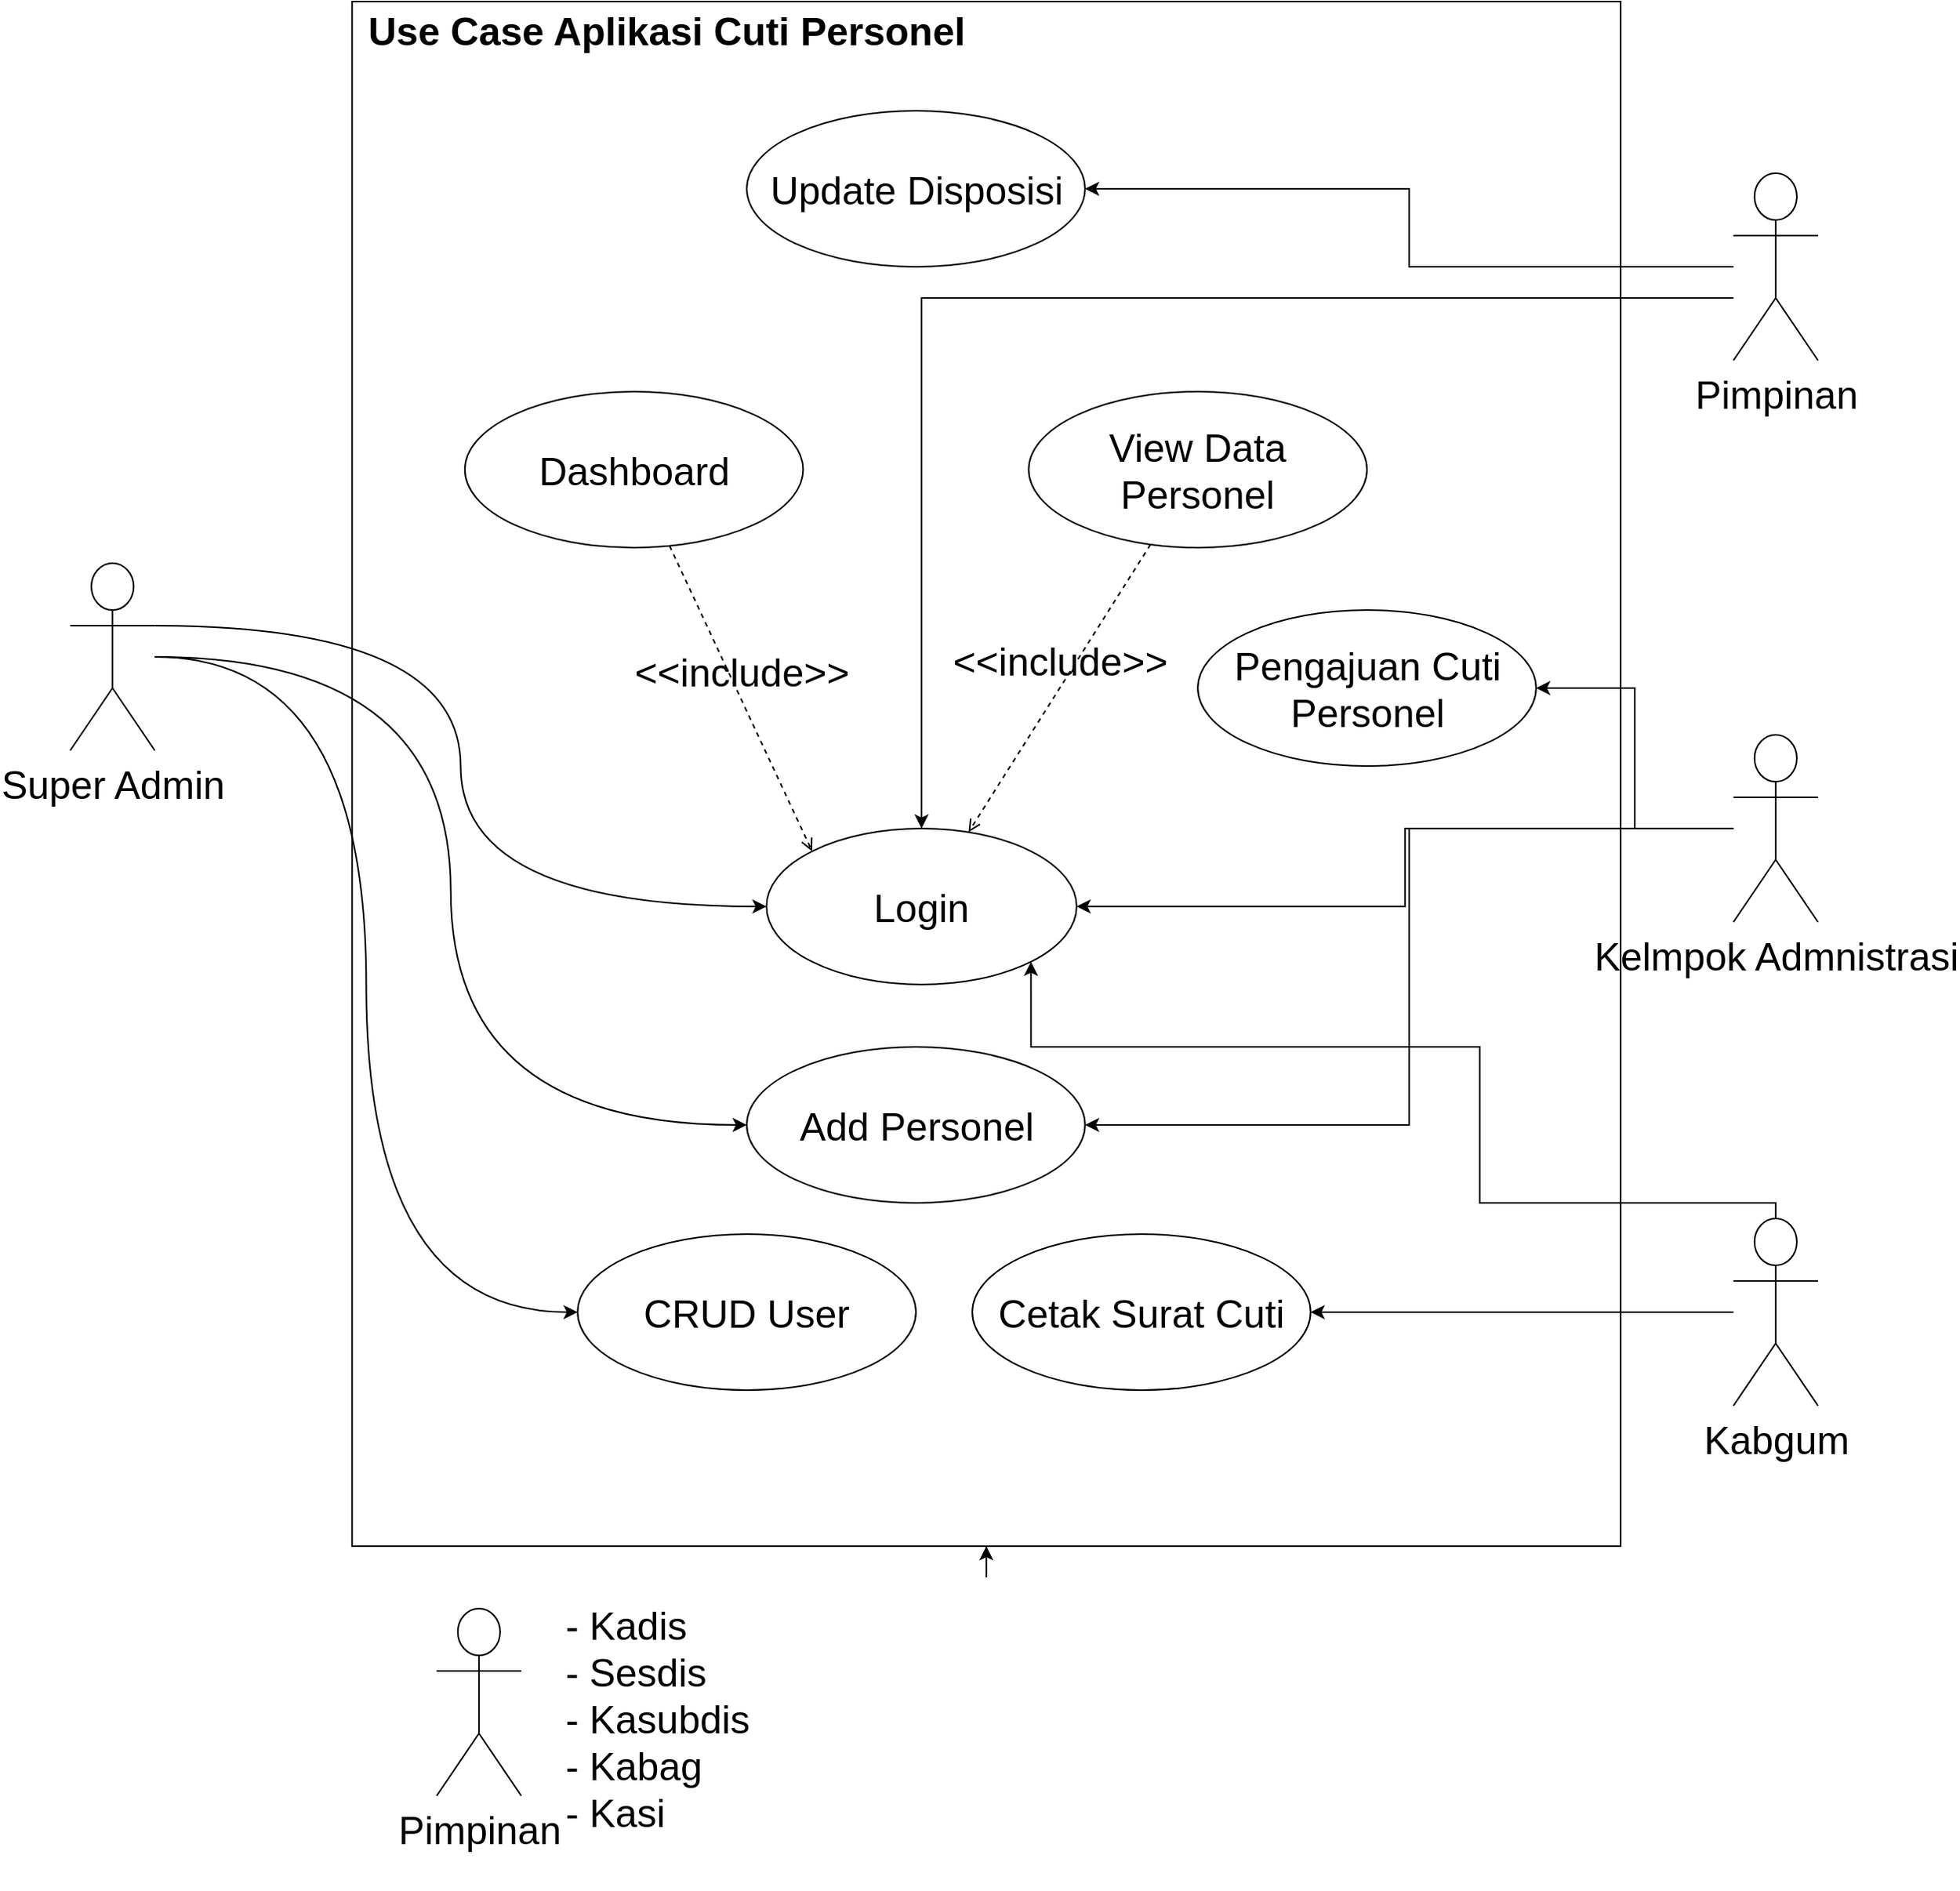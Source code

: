 <mxfile version="22.1.0" type="github">
  <diagram name="Page-1" id="929967ad-93f9-6ef4-fab6-5d389245f69c">
    <mxGraphModel dx="3881.5" dy="1146" grid="1" gridSize="10" guides="1" tooltips="1" connect="1" arrows="1" fold="1" page="1" pageScale="1.5" pageWidth="1169" pageHeight="826" background="none" math="0" shadow="0">
      <root>
        <mxCell id="0" style=";html=1;" />
        <mxCell id="1" style=";html=1;" parent="0" />
        <mxCell id="nd71YdwoUoXOn6HphTsW-45" value="" style="group;fontSize=25;" vertex="1" connectable="0" parent="1">
          <mxGeometry x="-1380" y="14" width="1120" height="1210" as="geometry" />
        </mxCell>
        <mxCell id="1672d66443f91eb5-1" value="&lt;p style=&quot;margin: 4px 0px 0px 10px; text-align: left; font-size: 25px;&quot;&gt;&lt;b style=&quot;font-size: 25px;&quot;&gt;Use Case Aplikasi Cuti Personel&lt;/b&gt;&lt;/p&gt;" style="html=1;strokeWidth=1;shape=mxgraph.sysml.package;html=1;overflow=fill;whiteSpace=wrap;fillColor=none;gradientColor=none;fontSize=25;align=center;labelX=0;" parent="nd71YdwoUoXOn6HphTsW-45" vertex="1">
          <mxGeometry x="180.645" width="812.903" height="990" as="geometry" />
        </mxCell>
        <mxCell id="nd71YdwoUoXOn6HphTsW-1" value="Super Admin" style="shape=umlActor;verticalLabelPosition=bottom;verticalAlign=top;html=1;outlineConnect=0;fontSize=25;" vertex="1" parent="nd71YdwoUoXOn6HphTsW-45">
          <mxGeometry y="360" width="54.194" height="120.0" as="geometry" />
        </mxCell>
        <mxCell id="nd71YdwoUoXOn6HphTsW-2" value="Pimpinan" style="shape=umlActor;verticalLabelPosition=bottom;verticalAlign=top;html=1;outlineConnect=0;fontSize=25;" vertex="1" parent="nd71YdwoUoXOn6HphTsW-45">
          <mxGeometry x="1065.806" y="110.0" width="54.194" height="120.0" as="geometry" />
        </mxCell>
        <mxCell id="nd71YdwoUoXOn6HphTsW-47" style="edgeStyle=orthogonalEdgeStyle;rounded=0;orthogonalLoop=1;jettySize=auto;html=1;entryX=1;entryY=0.5;entryDx=0;entryDy=0;" edge="1" parent="nd71YdwoUoXOn6HphTsW-45" source="nd71YdwoUoXOn6HphTsW-3" target="nd71YdwoUoXOn6HphTsW-14">
          <mxGeometry relative="1" as="geometry" />
        </mxCell>
        <mxCell id="nd71YdwoUoXOn6HphTsW-3" value="Kelmpok Admnistrasi" style="shape=umlActor;verticalLabelPosition=bottom;verticalAlign=top;html=1;outlineConnect=0;fontSize=25;" vertex="1" parent="nd71YdwoUoXOn6HphTsW-45">
          <mxGeometry x="1065.806" y="470.0" width="54.194" height="120.0" as="geometry" />
        </mxCell>
        <mxCell id="nd71YdwoUoXOn6HphTsW-4" value="Kabgum" style="shape=umlActor;verticalLabelPosition=bottom;verticalAlign=top;html=1;outlineConnect=0;fontSize=25;" vertex="1" parent="nd71YdwoUoXOn6HphTsW-45">
          <mxGeometry x="1065.806" y="780.0" width="54.194" height="120.0" as="geometry" />
        </mxCell>
        <mxCell id="nd71YdwoUoXOn6HphTsW-7" value="Login" style="ellipse;whiteSpace=wrap;html=1;fontSize=25;" vertex="1" parent="nd71YdwoUoXOn6HphTsW-45">
          <mxGeometry x="446.194" y="530.0" width="198.71" height="100.0" as="geometry" />
        </mxCell>
        <mxCell id="nd71YdwoUoXOn6HphTsW-9" style="edgeStyle=orthogonalEdgeStyle;orthogonalLoop=1;jettySize=auto;html=1;exitX=1;exitY=0.333;exitDx=0;exitDy=0;exitPerimeter=0;curved=1;entryX=0;entryY=0.5;entryDx=0;entryDy=0;fontSize=25;" edge="1" parent="nd71YdwoUoXOn6HphTsW-45" source="nd71YdwoUoXOn6HphTsW-1" target="nd71YdwoUoXOn6HphTsW-7">
          <mxGeometry relative="1" as="geometry" />
        </mxCell>
        <mxCell id="nd71YdwoUoXOn6HphTsW-35" style="edgeStyle=orthogonalEdgeStyle;rounded=0;orthogonalLoop=1;jettySize=auto;html=1;fontSize=25;" edge="1" parent="nd71YdwoUoXOn6HphTsW-45" source="nd71YdwoUoXOn6HphTsW-2" target="nd71YdwoUoXOn6HphTsW-7">
          <mxGeometry relative="1" as="geometry">
            <Array as="points">
              <mxPoint x="545.548" y="190.0" />
            </Array>
          </mxGeometry>
        </mxCell>
        <mxCell id="nd71YdwoUoXOn6HphTsW-40" style="edgeStyle=orthogonalEdgeStyle;rounded=0;orthogonalLoop=1;jettySize=auto;html=1;fontSize=25;" edge="1" parent="nd71YdwoUoXOn6HphTsW-45" source="nd71YdwoUoXOn6HphTsW-3" target="nd71YdwoUoXOn6HphTsW-7">
          <mxGeometry relative="1" as="geometry" />
        </mxCell>
        <mxCell id="nd71YdwoUoXOn6HphTsW-41" style="edgeStyle=orthogonalEdgeStyle;rounded=0;orthogonalLoop=1;jettySize=auto;html=1;entryX=1;entryY=1;entryDx=0;entryDy=0;fontSize=25;" edge="1" parent="nd71YdwoUoXOn6HphTsW-45" source="nd71YdwoUoXOn6HphTsW-4" target="nd71YdwoUoXOn6HphTsW-7">
          <mxGeometry relative="1" as="geometry">
            <Array as="points">
              <mxPoint x="1092.903" y="770.0" />
              <mxPoint x="903.226" y="770.0" />
              <mxPoint x="903.226" y="670.0" />
              <mxPoint x="616" y="670.0" />
            </Array>
          </mxGeometry>
        </mxCell>
        <mxCell id="nd71YdwoUoXOn6HphTsW-12" value="Dashboard" style="ellipse;whiteSpace=wrap;html=1;fontSize=25;" vertex="1" parent="nd71YdwoUoXOn6HphTsW-45">
          <mxGeometry x="252.903" y="250.0" width="216.774" height="100.0" as="geometry" />
        </mxCell>
        <mxCell id="nd71YdwoUoXOn6HphTsW-13" value="View Data Personel" style="ellipse;whiteSpace=wrap;html=1;fontSize=25;" vertex="1" parent="nd71YdwoUoXOn6HphTsW-45">
          <mxGeometry x="614.194" y="250.0" width="216.774" height="100.0" as="geometry" />
        </mxCell>
        <mxCell id="nd71YdwoUoXOn6HphTsW-14" value="Add Personel" style="ellipse;whiteSpace=wrap;html=1;fontSize=25;" vertex="1" parent="nd71YdwoUoXOn6HphTsW-45">
          <mxGeometry x="433.548" y="670.0" width="216.774" height="100.0" as="geometry" />
        </mxCell>
        <mxCell id="nd71YdwoUoXOn6HphTsW-37" style="edgeStyle=orthogonalEdgeStyle;orthogonalLoop=1;jettySize=auto;html=1;entryX=0;entryY=0.5;entryDx=0;entryDy=0;curved=1;fontSize=25;" edge="1" parent="nd71YdwoUoXOn6HphTsW-45" source="nd71YdwoUoXOn6HphTsW-1" target="nd71YdwoUoXOn6HphTsW-14">
          <mxGeometry relative="1" as="geometry" />
        </mxCell>
        <mxCell id="nd71YdwoUoXOn6HphTsW-15" value="Update Disposisi" style="ellipse;whiteSpace=wrap;html=1;fontSize=25;" vertex="1" parent="nd71YdwoUoXOn6HphTsW-45">
          <mxGeometry x="433.548" y="70.0" width="216.774" height="100.0" as="geometry" />
        </mxCell>
        <mxCell id="nd71YdwoUoXOn6HphTsW-31" style="edgeStyle=orthogonalEdgeStyle;rounded=0;orthogonalLoop=1;jettySize=auto;html=1;fontSize=25;" edge="1" parent="nd71YdwoUoXOn6HphTsW-45" source="nd71YdwoUoXOn6HphTsW-2" target="nd71YdwoUoXOn6HphTsW-15">
          <mxGeometry relative="1" as="geometry" />
        </mxCell>
        <mxCell id="nd71YdwoUoXOn6HphTsW-16" value="CRUD User" style="ellipse;whiteSpace=wrap;html=1;fontSize=25;" vertex="1" parent="nd71YdwoUoXOn6HphTsW-45">
          <mxGeometry x="325.161" y="790.0" width="216.774" height="100.0" as="geometry" />
        </mxCell>
        <mxCell id="nd71YdwoUoXOn6HphTsW-17" value="Pengajuan Cuti Personel" style="ellipse;whiteSpace=wrap;html=1;fontSize=25;" vertex="1" parent="nd71YdwoUoXOn6HphTsW-45">
          <mxGeometry x="722.581" y="390.0" width="216.774" height="100.0" as="geometry" />
        </mxCell>
        <mxCell id="nd71YdwoUoXOn6HphTsW-18" value="Cetak Surat Cuti" style="ellipse;whiteSpace=wrap;html=1;fontSize=25;" vertex="1" parent="nd71YdwoUoXOn6HphTsW-45">
          <mxGeometry x="578.065" y="790.0" width="216.774" height="100.0" as="geometry" />
        </mxCell>
        <mxCell id="nd71YdwoUoXOn6HphTsW-26" style="edgeStyle=orthogonalEdgeStyle;orthogonalLoop=1;jettySize=auto;html=1;entryX=0;entryY=0.5;entryDx=0;entryDy=0;curved=1;fontSize=25;" edge="1" parent="nd71YdwoUoXOn6HphTsW-45" source="nd71YdwoUoXOn6HphTsW-1" target="nd71YdwoUoXOn6HphTsW-16">
          <mxGeometry relative="1" as="geometry" />
        </mxCell>
        <mxCell id="nd71YdwoUoXOn6HphTsW-22" value="&amp;lt;&amp;lt;include&amp;gt;&amp;gt;" style="edgeStyle=none;html=1;endArrow=open;verticalAlign=bottom;dashed=1;labelBackgroundColor=none;rounded=0;entryX=0;entryY=0;entryDx=0;entryDy=0;fontSize=25;" edge="1" parent="nd71YdwoUoXOn6HphTsW-45" source="nd71YdwoUoXOn6HphTsW-12" target="nd71YdwoUoXOn6HphTsW-7">
          <mxGeometry width="160" relative="1" as="geometry">
            <mxPoint x="500.387" y="770.0" as="sourcePoint" />
            <mxPoint x="789.419" y="770.0" as="targetPoint" />
          </mxGeometry>
        </mxCell>
        <mxCell id="nd71YdwoUoXOn6HphTsW-39" style="edgeStyle=orthogonalEdgeStyle;rounded=0;orthogonalLoop=1;jettySize=auto;html=1;fontSize=25;" edge="1" parent="nd71YdwoUoXOn6HphTsW-45" source="nd71YdwoUoXOn6HphTsW-3" target="nd71YdwoUoXOn6HphTsW-17">
          <mxGeometry relative="1" as="geometry" />
        </mxCell>
        <mxCell id="nd71YdwoUoXOn6HphTsW-25" value="&amp;lt;&amp;lt;include&amp;gt;&amp;gt;" style="edgeStyle=none;html=1;endArrow=open;verticalAlign=bottom;dashed=1;labelBackgroundColor=none;rounded=0;fontSize=25;" edge="1" parent="nd71YdwoUoXOn6HphTsW-45" source="nd71YdwoUoXOn6HphTsW-13" target="nd71YdwoUoXOn6HphTsW-7">
          <mxGeometry width="160" relative="1" as="geometry">
            <mxPoint x="343.226" y="356.0" as="sourcePoint" />
            <mxPoint x="444.387" y="276.0" as="targetPoint" />
          </mxGeometry>
        </mxCell>
        <mxCell id="nd71YdwoUoXOn6HphTsW-38" style="edgeStyle=orthogonalEdgeStyle;rounded=0;orthogonalLoop=1;jettySize=auto;html=1;entryX=1;entryY=0.5;entryDx=0;entryDy=0;fontSize=25;" edge="1" parent="nd71YdwoUoXOn6HphTsW-45" source="nd71YdwoUoXOn6HphTsW-4" target="nd71YdwoUoXOn6HphTsW-18">
          <mxGeometry relative="1" as="geometry" />
        </mxCell>
        <mxCell id="nd71YdwoUoXOn6HphTsW-42" style="edgeStyle=orthogonalEdgeStyle;rounded=0;orthogonalLoop=1;jettySize=auto;html=1;exitX=0.5;exitY=1;exitDx=0;exitDy=0;exitPerimeter=0;fontSize=25;" edge="1" parent="nd71YdwoUoXOn6HphTsW-45" source="1672d66443f91eb5-1" target="1672d66443f91eb5-1">
          <mxGeometry relative="1" as="geometry" />
        </mxCell>
        <mxCell id="nd71YdwoUoXOn6HphTsW-43" value="Pimpinan" style="shape=umlActor;verticalLabelPosition=bottom;verticalAlign=top;html=1;outlineConnect=0;fontSize=25;" vertex="1" parent="nd71YdwoUoXOn6HphTsW-45">
          <mxGeometry x="234.839" y="1030.0" width="54.194" height="120.0" as="geometry" />
        </mxCell>
        <mxCell id="nd71YdwoUoXOn6HphTsW-44" value="&lt;div style=&quot;text-align: left; font-size: 25px;&quot;&gt;&lt;span style=&quot;background-color: initial; font-size: 25px;&quot;&gt;- Kadis&lt;/span&gt;&lt;/div&gt;&lt;div style=&quot;text-align: left; font-size: 25px;&quot;&gt;&lt;span style=&quot;background-color: initial; font-size: 25px;&quot;&gt;- Sesdis&lt;/span&gt;&lt;/div&gt;&lt;div style=&quot;text-align: left; font-size: 25px;&quot;&gt;&lt;span style=&quot;background-color: initial; font-size: 25px;&quot;&gt;- Kasubdis&lt;/span&gt;&lt;/div&gt;&lt;div style=&quot;text-align: left; font-size: 25px;&quot;&gt;&lt;span style=&quot;background-color: initial; font-size: 25px;&quot;&gt;- Kabag&lt;/span&gt;&lt;/div&gt;&lt;div style=&quot;text-align: left; font-size: 25px;&quot;&gt;&lt;span style=&quot;background-color: initial; font-size: 25px;&quot;&gt;- Kasi&lt;/span&gt;&lt;/div&gt;" style="text;html=1;align=center;verticalAlign=middle;resizable=0;points=[];autosize=1;strokeColor=none;fillColor=none;fontSize=25;" vertex="1" parent="nd71YdwoUoXOn6HphTsW-45">
          <mxGeometry x="306.197" y="1020.0" width="140" height="160" as="geometry" />
        </mxCell>
      </root>
    </mxGraphModel>
  </diagram>
</mxfile>
